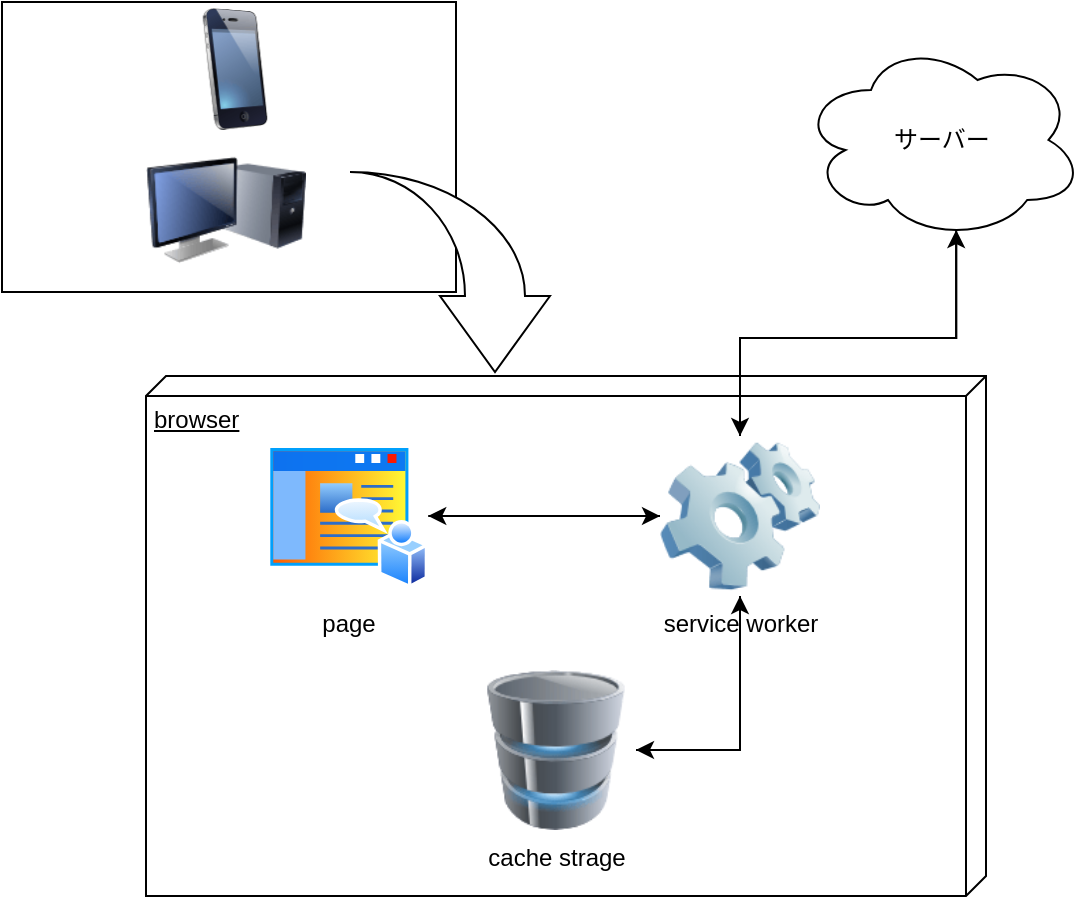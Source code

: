 <mxfile version="21.1.8" type="device">
  <diagram name="ページ1" id="-9OXEMzgvEpTZLL-L3Xe">
    <mxGraphModel dx="954" dy="616" grid="0" gridSize="10" guides="1" tooltips="1" connect="1" arrows="1" fold="1" page="1" pageScale="1" pageWidth="827" pageHeight="1169" math="0" shadow="0">
      <root>
        <mxCell id="0" />
        <mxCell id="1" parent="0" />
        <mxCell id="SJ9UYUJPSRnd-cOo8lYB-18" value="" style="rounded=0;whiteSpace=wrap;html=1;" vertex="1" parent="1">
          <mxGeometry x="28" y="73" width="227" height="145" as="geometry" />
        </mxCell>
        <mxCell id="SJ9UYUJPSRnd-cOo8lYB-1" value="browser" style="verticalAlign=top;align=left;spacingTop=8;spacingLeft=2;spacingRight=12;shape=cube;size=10;direction=south;fontStyle=4;html=1;whiteSpace=wrap;" vertex="1" parent="1">
          <mxGeometry x="100" y="260" width="420" height="260" as="geometry" />
        </mxCell>
        <mxCell id="SJ9UYUJPSRnd-cOo8lYB-13" style="edgeStyle=orthogonalEdgeStyle;rounded=0;orthogonalLoop=1;jettySize=auto;html=1;entryX=0.5;entryY=0;entryDx=0;entryDy=0;exitX=0.55;exitY=0.95;exitDx=0;exitDy=0;exitPerimeter=0;" edge="1" parent="1" source="SJ9UYUJPSRnd-cOo8lYB-2" target="SJ9UYUJPSRnd-cOo8lYB-3">
          <mxGeometry relative="1" as="geometry">
            <Array as="points">
              <mxPoint x="505" y="241" />
              <mxPoint x="397" y="241" />
            </Array>
          </mxGeometry>
        </mxCell>
        <mxCell id="SJ9UYUJPSRnd-cOo8lYB-2" value="サーバー" style="ellipse;shape=cloud;whiteSpace=wrap;html=1;align=center;" vertex="1" parent="1">
          <mxGeometry x="427" y="92" width="142" height="100" as="geometry" />
        </mxCell>
        <mxCell id="SJ9UYUJPSRnd-cOo8lYB-8" style="edgeStyle=orthogonalEdgeStyle;rounded=0;orthogonalLoop=1;jettySize=auto;html=1;" edge="1" parent="1" source="SJ9UYUJPSRnd-cOo8lYB-3" target="SJ9UYUJPSRnd-cOo8lYB-6">
          <mxGeometry relative="1" as="geometry" />
        </mxCell>
        <mxCell id="SJ9UYUJPSRnd-cOo8lYB-11" style="edgeStyle=orthogonalEdgeStyle;rounded=0;orthogonalLoop=1;jettySize=auto;html=1;entryX=1;entryY=0.5;entryDx=0;entryDy=0;exitX=0.5;exitY=1;exitDx=0;exitDy=0;" edge="1" parent="1" source="SJ9UYUJPSRnd-cOo8lYB-3" target="SJ9UYUJPSRnd-cOo8lYB-5">
          <mxGeometry relative="1" as="geometry" />
        </mxCell>
        <mxCell id="SJ9UYUJPSRnd-cOo8lYB-12" style="edgeStyle=orthogonalEdgeStyle;rounded=0;orthogonalLoop=1;jettySize=auto;html=1;entryX=0.55;entryY=0.95;entryDx=0;entryDy=0;entryPerimeter=0;" edge="1" parent="1" source="SJ9UYUJPSRnd-cOo8lYB-3" target="SJ9UYUJPSRnd-cOo8lYB-2">
          <mxGeometry relative="1" as="geometry" />
        </mxCell>
        <mxCell id="SJ9UYUJPSRnd-cOo8lYB-3" value="service worker" style="image;html=1;image=img/lib/clip_art/computers/Software_128x128.png" vertex="1" parent="1">
          <mxGeometry x="357" y="290" width="80" height="80" as="geometry" />
        </mxCell>
        <mxCell id="SJ9UYUJPSRnd-cOo8lYB-4" value="" style="image;html=1;image=img/lib/clip_art/telecommunication/iPhone_128x128.png" vertex="1" parent="1">
          <mxGeometry x="112" y="76" width="65" height="61" as="geometry" />
        </mxCell>
        <mxCell id="SJ9UYUJPSRnd-cOo8lYB-9" style="edgeStyle=orthogonalEdgeStyle;rounded=0;orthogonalLoop=1;jettySize=auto;html=1;" edge="1" parent="1" source="SJ9UYUJPSRnd-cOo8lYB-5" target="SJ9UYUJPSRnd-cOo8lYB-3">
          <mxGeometry relative="1" as="geometry" />
        </mxCell>
        <mxCell id="SJ9UYUJPSRnd-cOo8lYB-5" value="cache strage" style="image;html=1;image=img/lib/clip_art/computers/Database_128x128.png" vertex="1" parent="1">
          <mxGeometry x="265" y="407" width="80" height="80" as="geometry" />
        </mxCell>
        <mxCell id="SJ9UYUJPSRnd-cOo8lYB-10" style="edgeStyle=orthogonalEdgeStyle;rounded=0;orthogonalLoop=1;jettySize=auto;html=1;" edge="1" parent="1" source="SJ9UYUJPSRnd-cOo8lYB-6" target="SJ9UYUJPSRnd-cOo8lYB-3">
          <mxGeometry relative="1" as="geometry" />
        </mxCell>
        <mxCell id="SJ9UYUJPSRnd-cOo8lYB-6" value="page" style="image;aspect=fixed;perimeter=ellipsePerimeter;html=1;align=center;shadow=0;dashed=0;spacingTop=3;image=img/lib/active_directory/home_page.svg;" vertex="1" parent="1">
          <mxGeometry x="160" y="293.5" width="81.11" height="73" as="geometry" />
        </mxCell>
        <mxCell id="SJ9UYUJPSRnd-cOo8lYB-14" value="" style="image;html=1;image=img/lib/clip_art/computers/Monitor_Tower_128x128.png" vertex="1" parent="1">
          <mxGeometry x="100" y="137" width="80" height="80" as="geometry" />
        </mxCell>
        <mxCell id="SJ9UYUJPSRnd-cOo8lYB-17" value="" style="html=1;shadow=0;dashed=0;align=center;verticalAlign=middle;shape=mxgraph.arrows2.jumpInArrow;dy=15;dx=38;arrowHead=55;direction=south;" vertex="1" parent="1">
          <mxGeometry x="202" y="158" width="100" height="100" as="geometry" />
        </mxCell>
      </root>
    </mxGraphModel>
  </diagram>
</mxfile>
